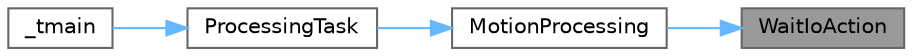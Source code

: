 digraph "WaitIoAction"
{
 // LATEX_PDF_SIZE
  bgcolor="transparent";
  edge [fontname=Helvetica,fontsize=10,labelfontname=Helvetica,labelfontsize=10];
  node [fontname=Helvetica,fontsize=10,shape=box,height=0.2,width=0.4];
  rankdir="RL";
  Node1 [id="Node000001",label="WaitIoAction",height=0.2,width=0.4,color="gray40", fillcolor="grey60", style="filled", fontcolor="black",tooltip="현재 IO 액션의 완료를 대기합니다."];
  Node1 -> Node2 [id="edge1_Node000001_Node000002",dir="back",color="steelblue1",style="solid",tooltip=" "];
  Node2 [id="Node000002",label="MotionProcessing",height=0.2,width=0.4,color="grey40", fillcolor="white", style="filled",URL="$_rtss_app_8cpp.html#a4f9769b178418fdb7769bf8bb92c2773",tooltip="주어진 상태에 따라 모션 처리를 수행합니다."];
  Node2 -> Node3 [id="edge2_Node000002_Node000003",dir="back",color="steelblue1",style="solid",tooltip=" "];
  Node3 [id="Node000003",label="ProcessingTask",height=0.2,width=0.4,color="grey40", fillcolor="white", style="filled",URL="$_rtss_app_8cpp.html#a3db71c15151b4d493496a84b964c847b",tooltip="주어진 작업을 수행하는 스레드 함수입니다."];
  Node3 -> Node4 [id="edge3_Node000003_Node000004",dir="back",color="steelblue1",style="solid",tooltip=" "];
  Node4 [id="Node000004",label="_tmain",height=0.2,width=0.4,color="grey40", fillcolor="white", style="filled",URL="$_rtss_app_8cpp.html#a353674c5af92be7fb389265cde4e5e03",tooltip="메인 함수"];
}
